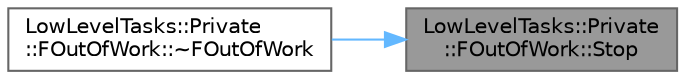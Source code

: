 digraph "LowLevelTasks::Private::FOutOfWork::Stop"
{
 // INTERACTIVE_SVG=YES
 // LATEX_PDF_SIZE
  bgcolor="transparent";
  edge [fontname=Helvetica,fontsize=10,labelfontname=Helvetica,labelfontsize=10];
  node [fontname=Helvetica,fontsize=10,shape=box,height=0.2,width=0.4];
  rankdir="RL";
  Node1 [id="Node000001",label="LowLevelTasks::Private\l::FOutOfWork::Stop",height=0.2,width=0.4,color="gray40", fillcolor="grey60", style="filled", fontcolor="black",tooltip=" "];
  Node1 -> Node2 [id="edge1_Node000001_Node000002",dir="back",color="steelblue1",style="solid",tooltip=" "];
  Node2 [id="Node000002",label="LowLevelTasks::Private\l::FOutOfWork::~FOutOfWork",height=0.2,width=0.4,color="grey40", fillcolor="white", style="filled",URL="$d8/d48/classLowLevelTasks_1_1Private_1_1FOutOfWork.html#a611acea424c3db0d0d3010e1274c8773",tooltip=" "];
}

